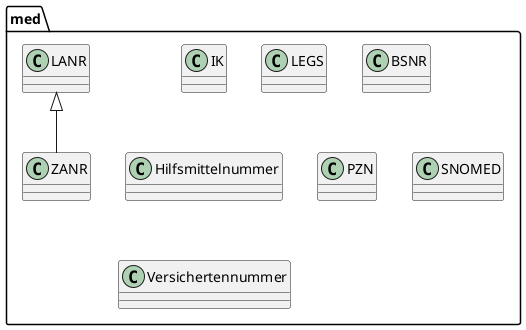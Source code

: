 @startuml

package "med" {

    class IK
    class LANR
    class LEGS
    class BSNR
    class Hilfsmittelnummer
    class PZN
    class SNOMED
    class Versichertennummer
    class ZANR

    LANR <|-- ZANR

}

@enduml
